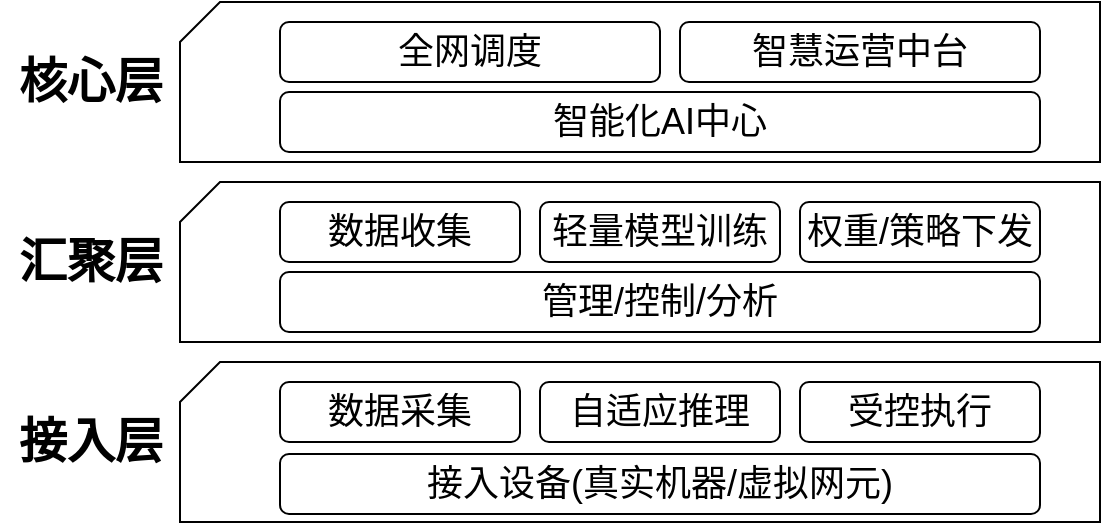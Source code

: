 <mxfile version="14.7.3" type="github">
  <diagram id="oB8cgf8ifboX20KTPuaf" name="第 1 页">
    <mxGraphModel dx="1182" dy="616" grid="0" gridSize="10" guides="1" tooltips="1" connect="1" arrows="0" fold="1" page="1" pageScale="1" pageWidth="827" pageHeight="1169" math="0" shadow="0">
      <root>
        <mxCell id="0" />
        <mxCell id="1" parent="0" />
        <mxCell id="IVcZvgsZsqBMKXzK_aoz-1" value="" style="shape=card;whiteSpace=wrap;html=1;size=20;" vertex="1" parent="1">
          <mxGeometry x="190" y="240" width="460" height="80" as="geometry" />
        </mxCell>
        <mxCell id="IVcZvgsZsqBMKXzK_aoz-2" value="" style="shape=card;whiteSpace=wrap;html=1;size=20;" vertex="1" parent="1">
          <mxGeometry x="190" y="420" width="460" height="80" as="geometry" />
        </mxCell>
        <mxCell id="IVcZvgsZsqBMKXzK_aoz-4" value="&lt;h1&gt;核心层&lt;/h1&gt;" style="text;html=1;align=center;verticalAlign=middle;resizable=0;points=[];autosize=1;strokeColor=none;" vertex="1" parent="1">
          <mxGeometry x="100" y="255" width="90" height="50" as="geometry" />
        </mxCell>
        <mxCell id="IVcZvgsZsqBMKXzK_aoz-5" value="&lt;h1&gt;汇聚层&lt;/h1&gt;" style="text;html=1;align=center;verticalAlign=middle;resizable=0;points=[];autosize=1;strokeColor=none;" vertex="1" parent="1">
          <mxGeometry x="100" y="345" width="90" height="50" as="geometry" />
        </mxCell>
        <mxCell id="IVcZvgsZsqBMKXzK_aoz-6" value="&lt;h1&gt;接入层&lt;/h1&gt;" style="text;html=1;align=center;verticalAlign=middle;resizable=0;points=[];autosize=1;strokeColor=none;" vertex="1" parent="1">
          <mxGeometry x="100" y="435" width="90" height="50" as="geometry" />
        </mxCell>
        <mxCell id="IVcZvgsZsqBMKXzK_aoz-7" value="&lt;font style=&quot;font-size: 18px&quot;&gt;智能化AI中心&lt;/font&gt;" style="rounded=1;whiteSpace=wrap;html=1;" vertex="1" parent="1">
          <mxGeometry x="240" y="285" width="380" height="30" as="geometry" />
        </mxCell>
        <mxCell id="IVcZvgsZsqBMKXzK_aoz-12" value="" style="shape=card;whiteSpace=wrap;html=1;size=20;" vertex="1" parent="1">
          <mxGeometry x="190" y="330" width="460" height="80" as="geometry" />
        </mxCell>
        <mxCell id="IVcZvgsZsqBMKXzK_aoz-13" value="&lt;span style=&quot;font-size: 18px&quot;&gt;管理/控制/分析&lt;/span&gt;" style="rounded=1;whiteSpace=wrap;html=1;" vertex="1" parent="1">
          <mxGeometry x="240" y="375" width="380" height="30" as="geometry" />
        </mxCell>
        <mxCell id="IVcZvgsZsqBMKXzK_aoz-14" value="&lt;font style=&quot;font-size: 18px&quot;&gt;数据收集&lt;br&gt;&lt;/font&gt;" style="rounded=1;whiteSpace=wrap;html=1;" vertex="1" parent="1">
          <mxGeometry x="240" y="340" width="120" height="30" as="geometry" />
        </mxCell>
        <mxCell id="IVcZvgsZsqBMKXzK_aoz-15" value="&lt;font style=&quot;font-size: 18px&quot;&gt;轻量模型训练&lt;br&gt;&lt;/font&gt;" style="rounded=1;whiteSpace=wrap;html=1;" vertex="1" parent="1">
          <mxGeometry x="370" y="340" width="120" height="30" as="geometry" />
        </mxCell>
        <mxCell id="IVcZvgsZsqBMKXzK_aoz-16" value="&lt;font style=&quot;font-size: 18px&quot;&gt;权重/策略下发&lt;br&gt;&lt;/font&gt;" style="rounded=1;whiteSpace=wrap;html=1;" vertex="1" parent="1">
          <mxGeometry x="500" y="340" width="120" height="30" as="geometry" />
        </mxCell>
        <mxCell id="IVcZvgsZsqBMKXzK_aoz-17" value="&lt;font style=&quot;font-size: 18px&quot;&gt;全网调度&lt;br&gt;&lt;/font&gt;" style="rounded=1;whiteSpace=wrap;html=1;" vertex="1" parent="1">
          <mxGeometry x="240" y="250" width="190" height="30" as="geometry" />
        </mxCell>
        <mxCell id="IVcZvgsZsqBMKXzK_aoz-18" value="&lt;font style=&quot;font-size: 18px&quot;&gt;智慧运营中台&lt;br&gt;&lt;/font&gt;" style="rounded=1;whiteSpace=wrap;html=1;" vertex="1" parent="1">
          <mxGeometry x="440" y="250" width="180" height="30" as="geometry" />
        </mxCell>
        <mxCell id="IVcZvgsZsqBMKXzK_aoz-19" value="&lt;span style=&quot;font-size: 18px&quot;&gt;接入设备(真实机器/虚拟网元)&lt;/span&gt;" style="rounded=1;whiteSpace=wrap;html=1;" vertex="1" parent="1">
          <mxGeometry x="240" y="466" width="380" height="30" as="geometry" />
        </mxCell>
        <mxCell id="IVcZvgsZsqBMKXzK_aoz-20" value="&lt;font style=&quot;font-size: 18px&quot;&gt;数据采集&lt;br&gt;&lt;/font&gt;" style="rounded=1;whiteSpace=wrap;html=1;" vertex="1" parent="1">
          <mxGeometry x="240" y="430" width="120" height="30" as="geometry" />
        </mxCell>
        <mxCell id="IVcZvgsZsqBMKXzK_aoz-21" value="&lt;font style=&quot;font-size: 18px&quot;&gt;自适应推理&lt;br&gt;&lt;/font&gt;" style="rounded=1;whiteSpace=wrap;html=1;" vertex="1" parent="1">
          <mxGeometry x="370" y="430" width="120" height="30" as="geometry" />
        </mxCell>
        <mxCell id="IVcZvgsZsqBMKXzK_aoz-22" value="&lt;font style=&quot;font-size: 18px&quot;&gt;受控执行&lt;br&gt;&lt;/font&gt;" style="rounded=1;whiteSpace=wrap;html=1;" vertex="1" parent="1">
          <mxGeometry x="500" y="430" width="120" height="30" as="geometry" />
        </mxCell>
      </root>
    </mxGraphModel>
  </diagram>
</mxfile>
